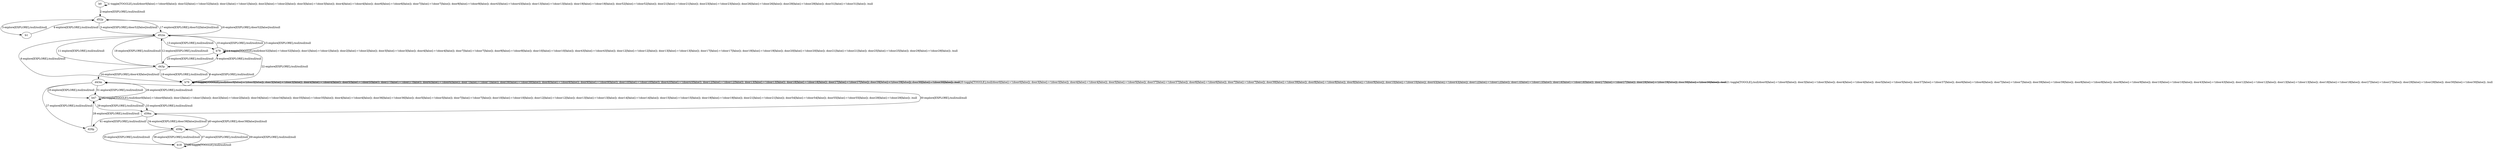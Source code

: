 # Total number of goals covered by this test: 5
# d39p --> d39m
# b18 --> d39p
# d39p --> b18
# b18 --> b18
# d39m --> d39p

digraph g {
"b0" -> "b0" [label = "1-toggle[TOGGLE];/null/door0[false]:=!(door0[false]); door32[false]:=!(door32[false]); door1[false]:=!(door1[false]); door2[false]:=!(door2[false]); door3[false]:=!(door3[false]); door4[false]:=!(door4[false]); door6[false]:=!(door6[false]); door7[false]:=!(door7[false]); door9[false]:=!(door9[false]); door43[false]:=!(door43[false]); door13[false]:=!(door13[false]); door19[false]:=!(door19[false]); door52[false]:=!(door52[false]); door21[false]:=!(door21[false]); door23[false]:=!(door23[false]); door26[false]:=!(door26[false]); door29[false]:=!(door29[false]); door31[false]:=!(door31[false]); /null"];
"b0" -> "d52p" [label = "2-explore[EXPLORE];/null/null/null"];
"d52p" -> "b1" [label = "3-explore[EXPLORE];/null/null/null"];
"b1" -> "d52p" [label = "4-explore[EXPLORE];/null/null/null"];
"d52p" -> "d52m" [label = "5-explore[EXPLORE];/door52[false]/null/null"];
"d52m" -> "b79" [label = "6-explore[EXPLORE];/null/null/null"];
"b79" -> "b79" [label = "7-toggle[TOGGLE];/null/door0[false]:=!(door0[false]); door3[false]:=!(door3[false]); door4[false]:=!(door4[false]); door5[false]:=!(door5[false]); door37[false]:=!(door37[false]); door6[false]:=!(door6[false]); door7[false]:=!(door7[false]); door39[false]:=!(door39[false]); door8[false]:=!(door8[false]); door9[false]:=!(door9[false]); door10[false]:=!(door10[false]); door43[false]:=!(door43[false]); door12[false]:=!(door12[false]); door13[false]:=!(door13[false]); door18[false]:=!(door18[false]); door27[false]:=!(door27[false]); door29[false]:=!(door29[false]); door30[false]:=!(door30[false]); /null"];
"b79" -> "d43p" [label = "8-explore[EXPLORE];/null/null/null"];
"d43p" -> "b78" [label = "9-explore[EXPLORE];/null/null/null"];
"b78" -> "d52m" [label = "10-explore[EXPLORE];/null/null/null"];
"d52m" -> "d43p" [label = "11-explore[EXPLORE];/null/null/null"];
"d43p" -> "d52m" [label = "12-explore[EXPLORE];/null/null/null"];
"d52m" -> "b78" [label = "13-explore[EXPLORE];/null/null/null"];
"b78" -> "b78" [label = "14-toggle[TOGGLE];/null/door32[false]:=!(door32[false]); door1[false]:=!(door1[false]); door2[false]:=!(door2[false]); door3[false]:=!(door3[false]); door4[false]:=!(door4[false]); door7[false]:=!(door7[false]); door9[false]:=!(door9[false]); door10[false]:=!(door10[false]); door43[false]:=!(door43[false]); door12[false]:=!(door12[false]); door13[false]:=!(door13[false]); door17[false]:=!(door17[false]); door19[false]:=!(door19[false]); door20[false]:=!(door20[false]); door21[false]:=!(door21[false]); door25[false]:=!(door25[false]); door29[false]:=!(door29[false]); /null"];
"b78" -> "d52m" [label = "15-explore[EXPLORE];/null/null/null"];
"d52m" -> "d52p" [label = "16-explore[EXPLORE];/door52[false]/null/null"];
"d52p" -> "d52m" [label = "17-explore[EXPLORE];/door52[false]/null/null"];
"d52m" -> "d43p" [label = "18-explore[EXPLORE];/null/null/null"];
"d43p" -> "b79" [label = "19-explore[EXPLORE];/null/null/null"];
"b79" -> "b79" [label = "20-toggle[TOGGLE];/null/door0[false]:=!(door0[false]); door3[false]:=!(door3[false]); door4[false]:=!(door4[false]); door5[false]:=!(door5[false]); door37[false]:=!(door37[false]); door6[false]:=!(door6[false]); door7[false]:=!(door7[false]); door39[false]:=!(door39[false]); door8[false]:=!(door8[false]); door9[false]:=!(door9[false]); door10[false]:=!(door10[false]); door43[false]:=!(door43[false]); door12[false]:=!(door12[false]); door13[false]:=!(door13[false]); door18[false]:=!(door18[false]); door27[false]:=!(door27[false]); door29[false]:=!(door29[false]); door30[false]:=!(door30[false]); /null"];
"b79" -> "b79" [label = "21-toggle[TOGGLE];/null/door0[false]:=!(door0[false]); door3[false]:=!(door3[false]); door4[false]:=!(door4[false]); door5[false]:=!(door5[false]); door37[false]:=!(door37[false]); door6[false]:=!(door6[false]); door7[false]:=!(door7[false]); door39[false]:=!(door39[false]); door8[false]:=!(door8[false]); door9[false]:=!(door9[false]); door10[false]:=!(door10[false]); door43[false]:=!(door43[false]); door12[false]:=!(door12[false]); door13[false]:=!(door13[false]); door18[false]:=!(door18[false]); door27[false]:=!(door27[false]); door29[false]:=!(door29[false]); door30[false]:=!(door30[false]); /null"];
"b79" -> "b78" [label = "22-explore[EXPLORE];/null/null/null"];
"b78" -> "d43p" [label = "23-explore[EXPLORE];/null/null/null"];
"d43p" -> "d43m" [label = "24-explore[EXPLORE];/door43[false]/null/null"];
"d43m" -> "b47" [label = "25-explore[EXPLORE];/null/null/null"];
"b47" -> "d43m" [label = "26-explore[EXPLORE];/null/null/null"];
"d43m" -> "d29p" [label = "27-explore[EXPLORE];/null/null/null"];
"d29p" -> "b47" [label = "28-explore[EXPLORE];/null/null/null"];
"b47" -> "d39m" [label = "29-explore[EXPLORE];/null/null/null"];
"d39m" -> "d43m" [label = "30-explore[EXPLORE];/null/null/null"];
"d43m" -> "b47" [label = "31-explore[EXPLORE];/null/null/null"];
"b47" -> "b47" [label = "32-toggle[TOGGLE];/null/door0[false]:=!(door0[false]); door1[false]:=!(door1[false]); door2[false]:=!(door2[false]); door34[false]:=!(door34[false]); door35[false]:=!(door35[false]); door4[false]:=!(door4[false]); door36[false]:=!(door36[false]); door5[false]:=!(door5[false]); door7[false]:=!(door7[false]); door10[false]:=!(door10[false]); door12[false]:=!(door12[false]); door13[false]:=!(door13[false]); door14[false]:=!(door14[false]); door15[false]:=!(door15[false]); door19[false]:=!(door19[false]); door21[false]:=!(door21[false]); door54[false]:=!(door54[false]); door55[false]:=!(door55[false]); door29[false]:=!(door29[false]); /null"];
"b47" -> "d39m" [label = "33-explore[EXPLORE];/null/null/null"];
"d39m" -> "d39p" [label = "34-explore[EXPLORE];/door39[false]/null/null"];
"d39p" -> "b18" [label = "35-explore[EXPLORE];/null/null/null"];
"b18" -> "b18" [label = "36-toggle[TOGGLE];/null/null/null"];
"b18" -> "d39p" [label = "37-explore[EXPLORE];/null/null/null"];
"d39p" -> "b18" [label = "38-explore[EXPLORE];/null/null/null"];
"b18" -> "d39p" [label = "39-explore[EXPLORE];/null/null/null"];
"d39p" -> "d39m" [label = "40-explore[EXPLORE];/door39[false]/null/null"];
"d39m" -> "d29p" [label = "41-explore[EXPLORE];/null/null/null"];
}